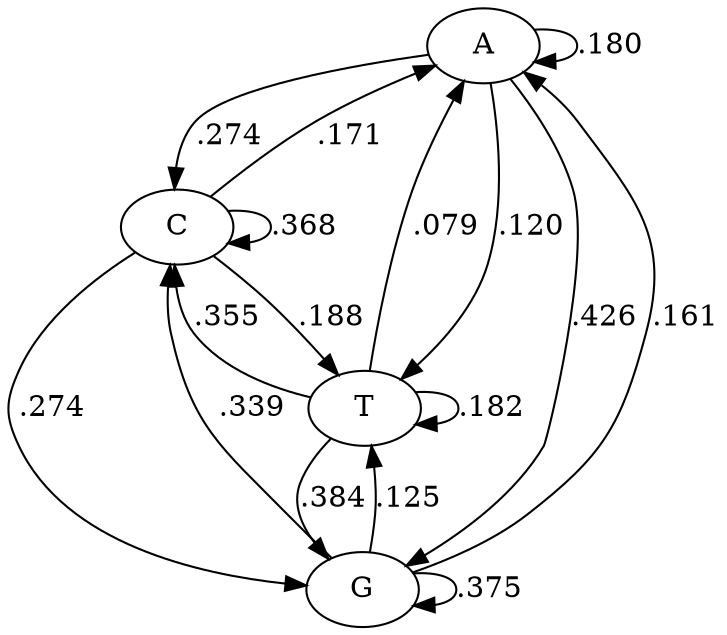 digraph {
  A
  C
  G
  T

  A->A [label=".180"]
  A->C [label=".274"]
  A->G [label=".426"]
  A->T [label=".120"]
  C->A [label=".171"]
  C->C [label=".368"]
  C->G [label=".274"]
  C->T [label=".188"]
  G->A [label=".161"]
  G->C [label=".339"]
  G->G [label=".375"]
  G->T [label=".125"]
  T->A [label=".079"]
  T->C [label=".355"]
  T->G [label=".384"]
  T->T [label=".182"]
}
